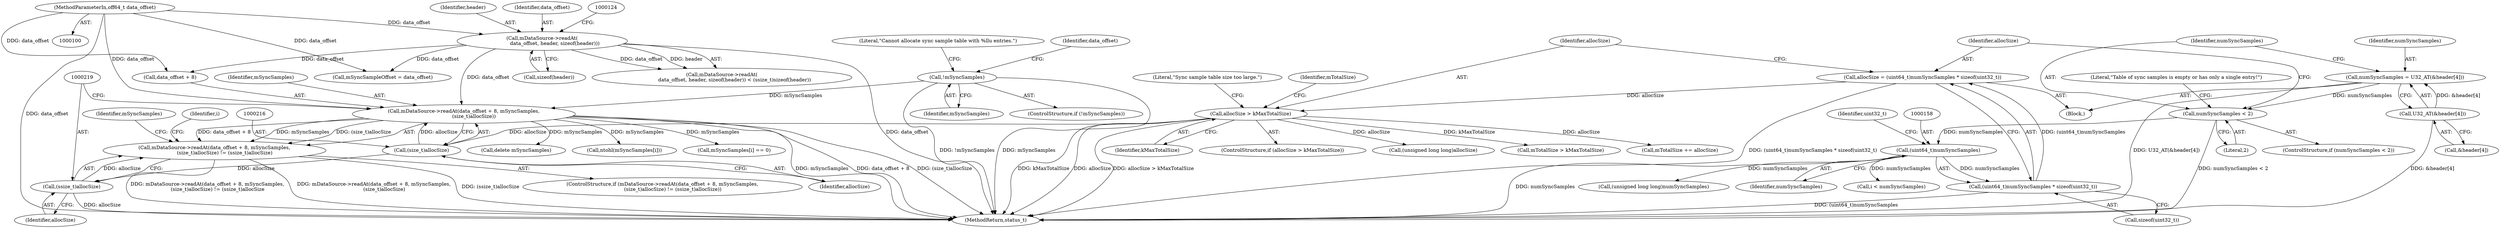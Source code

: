 digraph "0_Android_7fa3f552a6f34ed05c15e64ea30b8eed53f77a41@API" {
"1000209" [label="(Call,mDataSource->readAt(data_offset + 8, mSyncSamples,\n             (size_t)allocSize) != (ssize_t)allocSize)"];
"1000210" [label="(Call,mDataSource->readAt(data_offset + 8, mSyncSamples,\n             (size_t)allocSize))"];
"1000118" [label="(Call,mDataSource->readAt(\n                data_offset, header, sizeof(header)))"];
"1000101" [label="(MethodParameterIn,off64_t data_offset)"];
"1000198" [label="(Call,!mSyncSamples)"];
"1000215" [label="(Call,(size_t)allocSize)"];
"1000163" [label="(Call,allocSize > kMaxTotalSize)"];
"1000154" [label="(Call,allocSize = (uint64_t)numSyncSamples * sizeof(uint32_t))"];
"1000156" [label="(Call,(uint64_t)numSyncSamples * sizeof(uint32_t))"];
"1000157" [label="(Call,(uint64_t)numSyncSamples)"];
"1000147" [label="(Call,numSyncSamples < 2)"];
"1000139" [label="(Call,numSyncSamples = U32_AT(&header[4]))"];
"1000141" [label="(Call,U32_AT(&header[4]))"];
"1000218" [label="(Call,(ssize_t)allocSize)"];
"1000197" [label="(ControlStructure,if (!mSyncSamples))"];
"1000139" [label="(Call,numSyncSamples = U32_AT(&header[4]))"];
"1000175" [label="(Call,mTotalSize > kMaxTotalSize)"];
"1000198" [label="(Call,!mSyncSamples)"];
"1000220" [label="(Identifier,allocSize)"];
"1000232" [label="(Identifier,i)"];
"1000223" [label="(Identifier,mSyncSamples)"];
"1000212" [label="(Identifier,data_offset)"];
"1000215" [label="(Call,(size_t)allocSize)"];
"1000222" [label="(Call,delete mSyncSamples)"];
"1000155" [label="(Identifier,allocSize)"];
"1000157" [label="(Call,(uint64_t)numSyncSamples)"];
"1000117" [label="(Call,mDataSource->readAt(\n                data_offset, header, sizeof(header)) < (ssize_t)sizeof(header))"];
"1000141" [label="(Call,U32_AT(&header[4]))"];
"1000171" [label="(Call,mTotalSize += allocSize)"];
"1000140" [label="(Identifier,numSyncSamples)"];
"1000210" [label="(Call,mDataSource->readAt(data_offset + 8, mSyncSamples,\n             (size_t)allocSize))"];
"1000165" [label="(Identifier,kMaxTotalSize)"];
"1000120" [label="(Identifier,header)"];
"1000156" [label="(Call,(uint64_t)numSyncSamples * sizeof(uint32_t))"];
"1000164" [label="(Identifier,allocSize)"];
"1000101" [label="(MethodParameterIn,off64_t data_offset)"];
"1000118" [label="(Call,mDataSource->readAt(\n                data_offset, header, sizeof(header)))"];
"1000119" [label="(Identifier,data_offset)"];
"1000161" [label="(Identifier,uint32_t)"];
"1000214" [label="(Identifier,mSyncSamples)"];
"1000160" [label="(Call,sizeof(uint32_t))"];
"1000147" [label="(Call,numSyncSamples < 2)"];
"1000203" [label="(Call,(unsigned long long)numSyncSamples)"];
"1000148" [label="(Identifier,numSyncSamples)"];
"1000211" [label="(Call,data_offset + 8)"];
"1000146" [label="(ControlStructure,if (numSyncSamples < 2))"];
"1000217" [label="(Identifier,allocSize)"];
"1000159" [label="(Identifier,numSyncSamples)"];
"1000142" [label="(Call,&header[4])"];
"1000162" [label="(ControlStructure,if (allocSize > kMaxTotalSize))"];
"1000255" [label="(Call,ntohl(mSyncSamples[i]))"];
"1000168" [label="(Literal,\"Sync sample table size too large.\")"];
"1000103" [label="(Block,)"];
"1000163" [label="(Call,allocSize > kMaxTotalSize)"];
"1000202" [label="(Literal,\"Cannot allocate sync sample table with %llu entries.\")"];
"1000149" [label="(Literal,2)"];
"1000241" [label="(Call,mSyncSamples[i] == 0)"];
"1000154" [label="(Call,allocSize = (uint64_t)numSyncSamples * sizeof(uint32_t))"];
"1000268" [label="(MethodReturn,status_t)"];
"1000152" [label="(Literal,\"Table of sync samples is empty or has only a single entry!\")"];
"1000260" [label="(Call,mSyncSampleOffset = data_offset)"];
"1000218" [label="(Call,(ssize_t)allocSize)"];
"1000209" [label="(Call,mDataSource->readAt(data_offset + 8, mSyncSamples,\n             (size_t)allocSize) != (ssize_t)allocSize)"];
"1000234" [label="(Call,i < numSyncSamples)"];
"1000172" [label="(Identifier,mTotalSize)"];
"1000208" [label="(ControlStructure,if (mDataSource->readAt(data_offset + 8, mSyncSamples,\n             (size_t)allocSize) != (ssize_t)allocSize))"];
"1000199" [label="(Identifier,mSyncSamples)"];
"1000121" [label="(Call,sizeof(header))"];
"1000181" [label="(Call,(unsigned long long)allocSize)"];
"1000209" -> "1000208"  [label="AST: "];
"1000209" -> "1000218"  [label="CFG: "];
"1000210" -> "1000209"  [label="AST: "];
"1000218" -> "1000209"  [label="AST: "];
"1000223" -> "1000209"  [label="CFG: "];
"1000232" -> "1000209"  [label="CFG: "];
"1000209" -> "1000268"  [label="DDG: mDataSource->readAt(data_offset + 8, mSyncSamples,\n             (size_t)allocSize) != (ssize_t)allocSize"];
"1000209" -> "1000268"  [label="DDG: mDataSource->readAt(data_offset + 8, mSyncSamples,\n             (size_t)allocSize)"];
"1000209" -> "1000268"  [label="DDG: (ssize_t)allocSize"];
"1000210" -> "1000209"  [label="DDG: data_offset + 8"];
"1000210" -> "1000209"  [label="DDG: mSyncSamples"];
"1000210" -> "1000209"  [label="DDG: (size_t)allocSize"];
"1000218" -> "1000209"  [label="DDG: allocSize"];
"1000210" -> "1000215"  [label="CFG: "];
"1000211" -> "1000210"  [label="AST: "];
"1000214" -> "1000210"  [label="AST: "];
"1000215" -> "1000210"  [label="AST: "];
"1000219" -> "1000210"  [label="CFG: "];
"1000210" -> "1000268"  [label="DDG: mSyncSamples"];
"1000210" -> "1000268"  [label="DDG: data_offset + 8"];
"1000210" -> "1000268"  [label="DDG: (size_t)allocSize"];
"1000118" -> "1000210"  [label="DDG: data_offset"];
"1000101" -> "1000210"  [label="DDG: data_offset"];
"1000198" -> "1000210"  [label="DDG: mSyncSamples"];
"1000215" -> "1000210"  [label="DDG: allocSize"];
"1000210" -> "1000222"  [label="DDG: mSyncSamples"];
"1000210" -> "1000241"  [label="DDG: mSyncSamples"];
"1000210" -> "1000255"  [label="DDG: mSyncSamples"];
"1000118" -> "1000117"  [label="AST: "];
"1000118" -> "1000121"  [label="CFG: "];
"1000119" -> "1000118"  [label="AST: "];
"1000120" -> "1000118"  [label="AST: "];
"1000121" -> "1000118"  [label="AST: "];
"1000124" -> "1000118"  [label="CFG: "];
"1000118" -> "1000268"  [label="DDG: data_offset"];
"1000118" -> "1000117"  [label="DDG: data_offset"];
"1000118" -> "1000117"  [label="DDG: header"];
"1000101" -> "1000118"  [label="DDG: data_offset"];
"1000118" -> "1000211"  [label="DDG: data_offset"];
"1000118" -> "1000260"  [label="DDG: data_offset"];
"1000101" -> "1000100"  [label="AST: "];
"1000101" -> "1000268"  [label="DDG: data_offset"];
"1000101" -> "1000211"  [label="DDG: data_offset"];
"1000101" -> "1000260"  [label="DDG: data_offset"];
"1000198" -> "1000197"  [label="AST: "];
"1000198" -> "1000199"  [label="CFG: "];
"1000199" -> "1000198"  [label="AST: "];
"1000202" -> "1000198"  [label="CFG: "];
"1000212" -> "1000198"  [label="CFG: "];
"1000198" -> "1000268"  [label="DDG: mSyncSamples"];
"1000198" -> "1000268"  [label="DDG: !mSyncSamples"];
"1000215" -> "1000217"  [label="CFG: "];
"1000216" -> "1000215"  [label="AST: "];
"1000217" -> "1000215"  [label="AST: "];
"1000163" -> "1000215"  [label="DDG: allocSize"];
"1000215" -> "1000218"  [label="DDG: allocSize"];
"1000163" -> "1000162"  [label="AST: "];
"1000163" -> "1000165"  [label="CFG: "];
"1000164" -> "1000163"  [label="AST: "];
"1000165" -> "1000163"  [label="AST: "];
"1000168" -> "1000163"  [label="CFG: "];
"1000172" -> "1000163"  [label="CFG: "];
"1000163" -> "1000268"  [label="DDG: allocSize"];
"1000163" -> "1000268"  [label="DDG: allocSize > kMaxTotalSize"];
"1000163" -> "1000268"  [label="DDG: kMaxTotalSize"];
"1000154" -> "1000163"  [label="DDG: allocSize"];
"1000163" -> "1000171"  [label="DDG: allocSize"];
"1000163" -> "1000175"  [label="DDG: kMaxTotalSize"];
"1000163" -> "1000181"  [label="DDG: allocSize"];
"1000154" -> "1000103"  [label="AST: "];
"1000154" -> "1000156"  [label="CFG: "];
"1000155" -> "1000154"  [label="AST: "];
"1000156" -> "1000154"  [label="AST: "];
"1000164" -> "1000154"  [label="CFG: "];
"1000154" -> "1000268"  [label="DDG: (uint64_t)numSyncSamples * sizeof(uint32_t)"];
"1000156" -> "1000154"  [label="DDG: (uint64_t)numSyncSamples"];
"1000156" -> "1000160"  [label="CFG: "];
"1000157" -> "1000156"  [label="AST: "];
"1000160" -> "1000156"  [label="AST: "];
"1000156" -> "1000268"  [label="DDG: (uint64_t)numSyncSamples"];
"1000157" -> "1000156"  [label="DDG: numSyncSamples"];
"1000157" -> "1000159"  [label="CFG: "];
"1000158" -> "1000157"  [label="AST: "];
"1000159" -> "1000157"  [label="AST: "];
"1000161" -> "1000157"  [label="CFG: "];
"1000157" -> "1000268"  [label="DDG: numSyncSamples"];
"1000147" -> "1000157"  [label="DDG: numSyncSamples"];
"1000157" -> "1000203"  [label="DDG: numSyncSamples"];
"1000157" -> "1000234"  [label="DDG: numSyncSamples"];
"1000147" -> "1000146"  [label="AST: "];
"1000147" -> "1000149"  [label="CFG: "];
"1000148" -> "1000147"  [label="AST: "];
"1000149" -> "1000147"  [label="AST: "];
"1000152" -> "1000147"  [label="CFG: "];
"1000155" -> "1000147"  [label="CFG: "];
"1000147" -> "1000268"  [label="DDG: numSyncSamples < 2"];
"1000139" -> "1000147"  [label="DDG: numSyncSamples"];
"1000139" -> "1000103"  [label="AST: "];
"1000139" -> "1000141"  [label="CFG: "];
"1000140" -> "1000139"  [label="AST: "];
"1000141" -> "1000139"  [label="AST: "];
"1000148" -> "1000139"  [label="CFG: "];
"1000139" -> "1000268"  [label="DDG: U32_AT(&header[4])"];
"1000141" -> "1000139"  [label="DDG: &header[4]"];
"1000141" -> "1000142"  [label="CFG: "];
"1000142" -> "1000141"  [label="AST: "];
"1000141" -> "1000268"  [label="DDG: &header[4]"];
"1000218" -> "1000220"  [label="CFG: "];
"1000219" -> "1000218"  [label="AST: "];
"1000220" -> "1000218"  [label="AST: "];
"1000218" -> "1000268"  [label="DDG: allocSize"];
}
